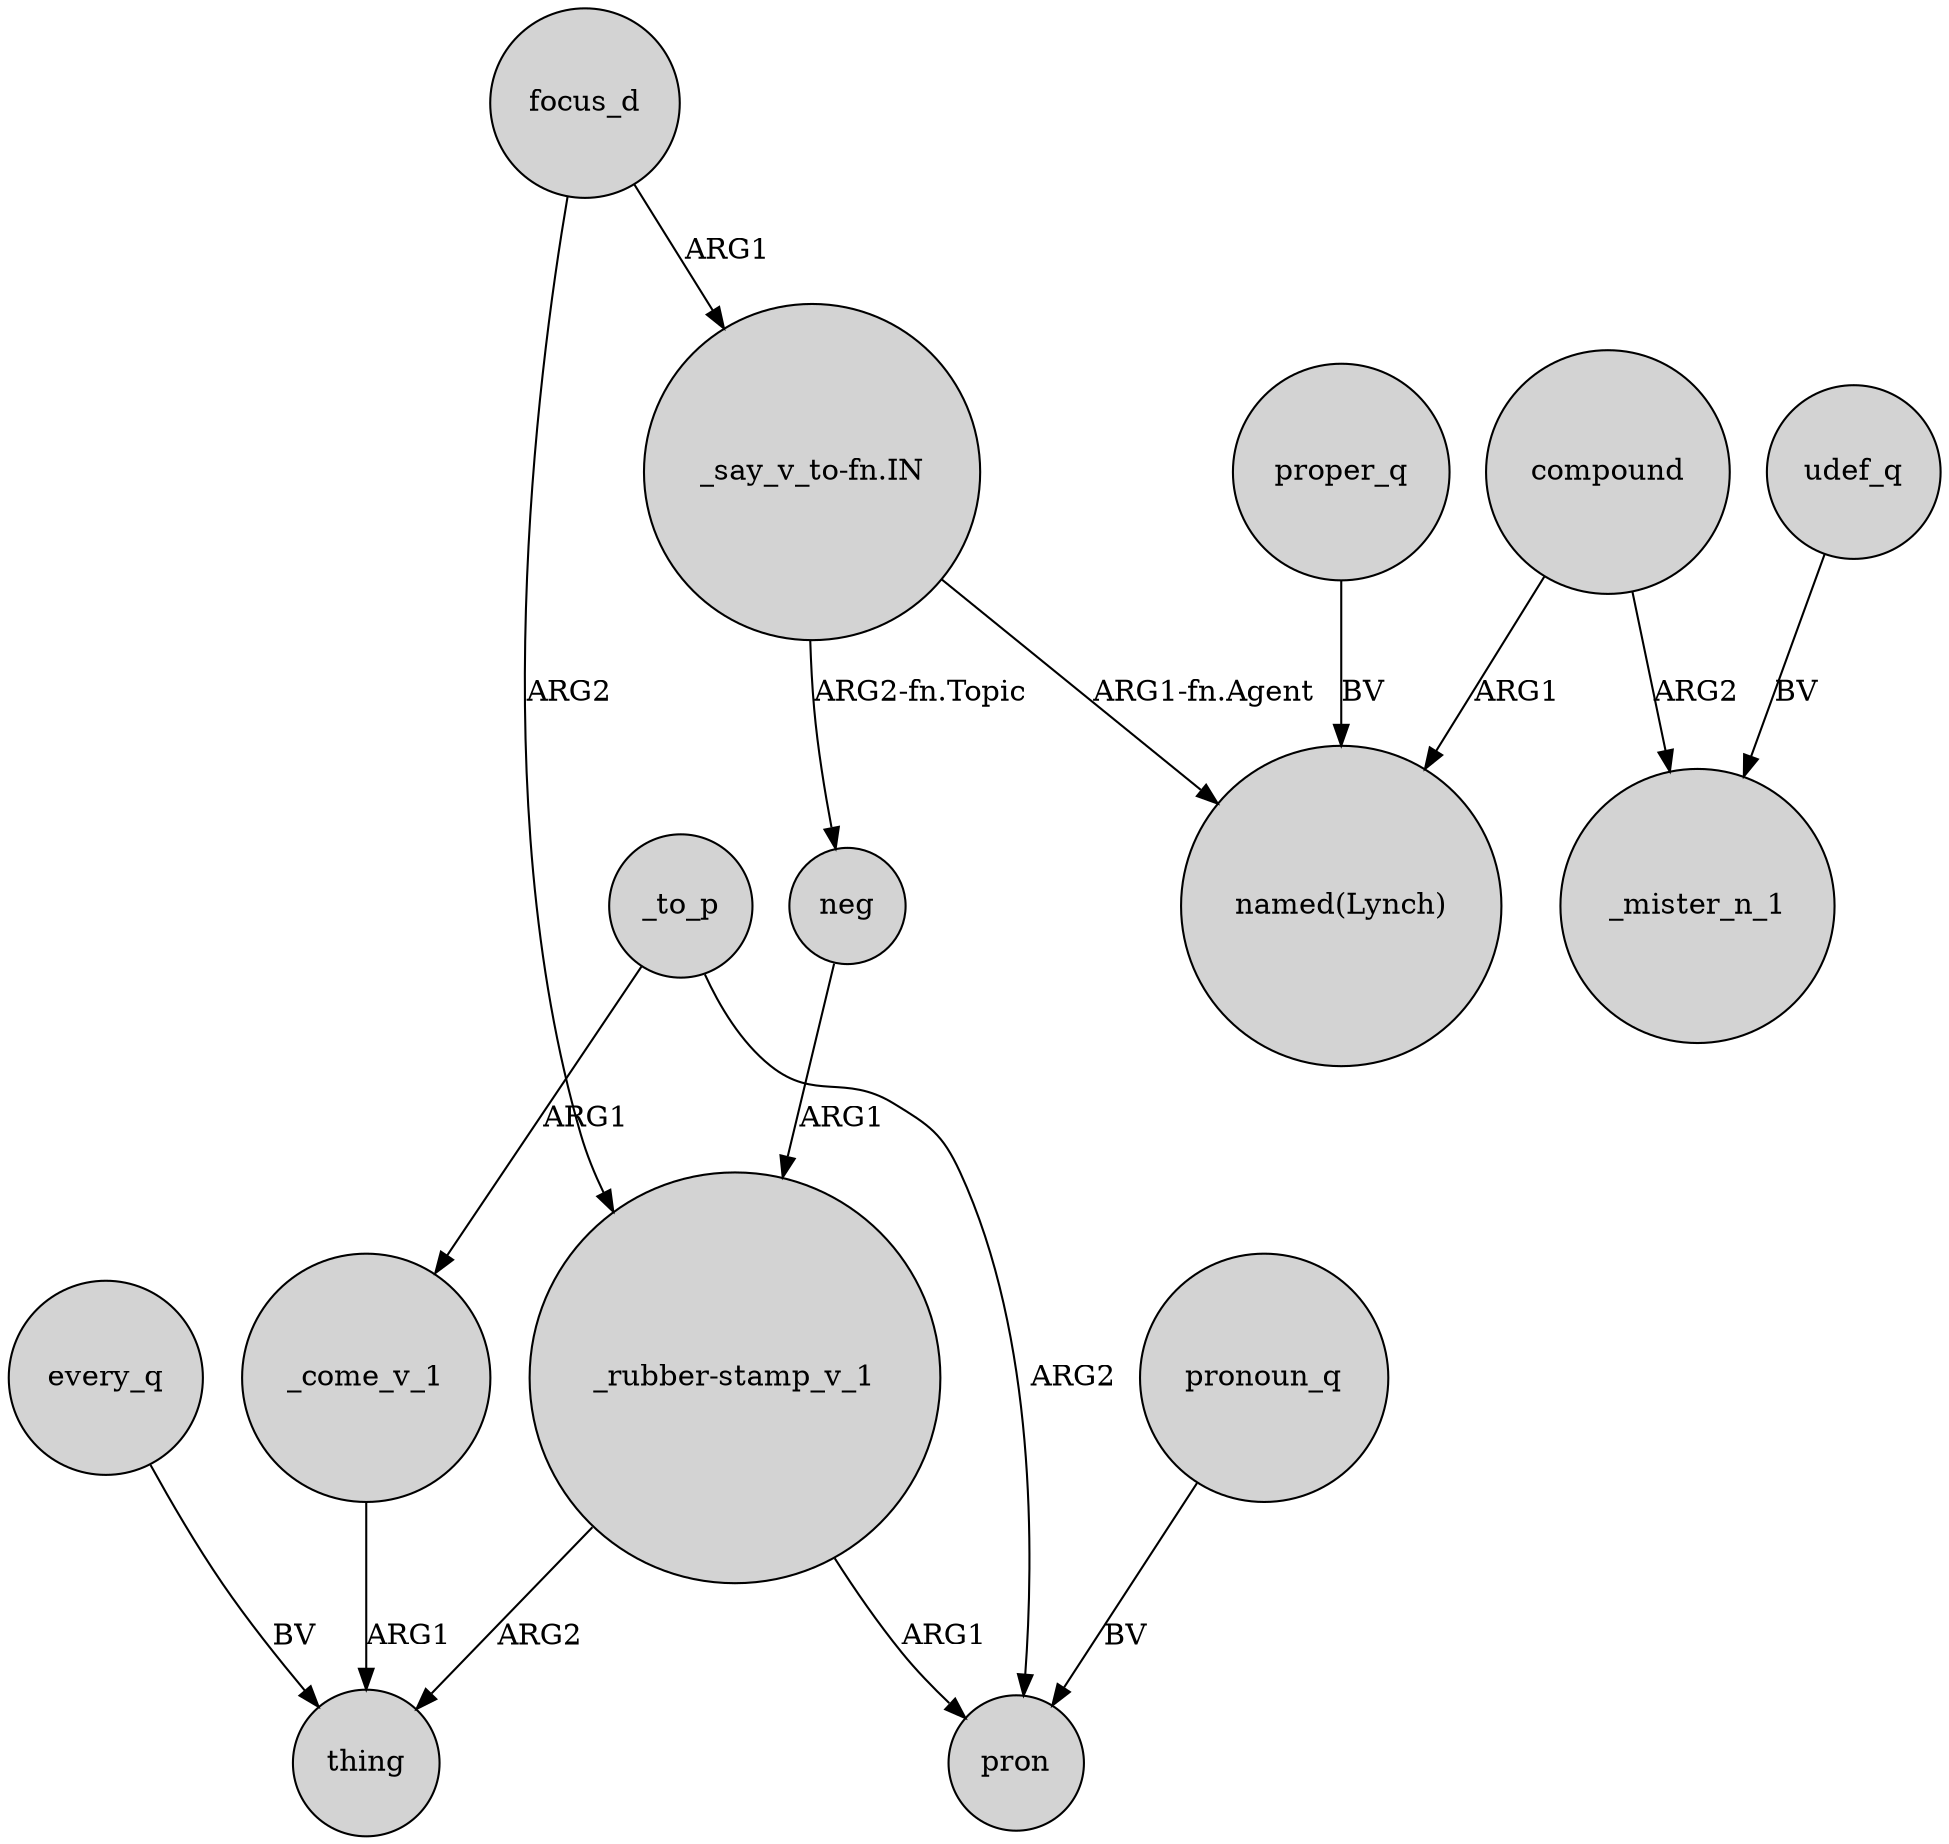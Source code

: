 digraph {
	node [shape=circle style=filled]
	focus_d -> "_rubber-stamp_v_1" [label=ARG2]
	neg -> "_rubber-stamp_v_1" [label=ARG1]
	udef_q -> _mister_n_1 [label=BV]
	compound -> "named(Lynch)" [label=ARG1]
	"_say_v_to-fn.IN" -> "named(Lynch)" [label="ARG1-fn.Agent"]
	_come_v_1 -> thing [label=ARG1]
	"_say_v_to-fn.IN" -> neg [label="ARG2-fn.Topic"]
	"_rubber-stamp_v_1" -> pron [label=ARG1]
	_to_p -> _come_v_1 [label=ARG1]
	"_rubber-stamp_v_1" -> thing [label=ARG2]
	every_q -> thing [label=BV]
	_to_p -> pron [label=ARG2]
	compound -> _mister_n_1 [label=ARG2]
	focus_d -> "_say_v_to-fn.IN" [label=ARG1]
	proper_q -> "named(Lynch)" [label=BV]
	pronoun_q -> pron [label=BV]
}
